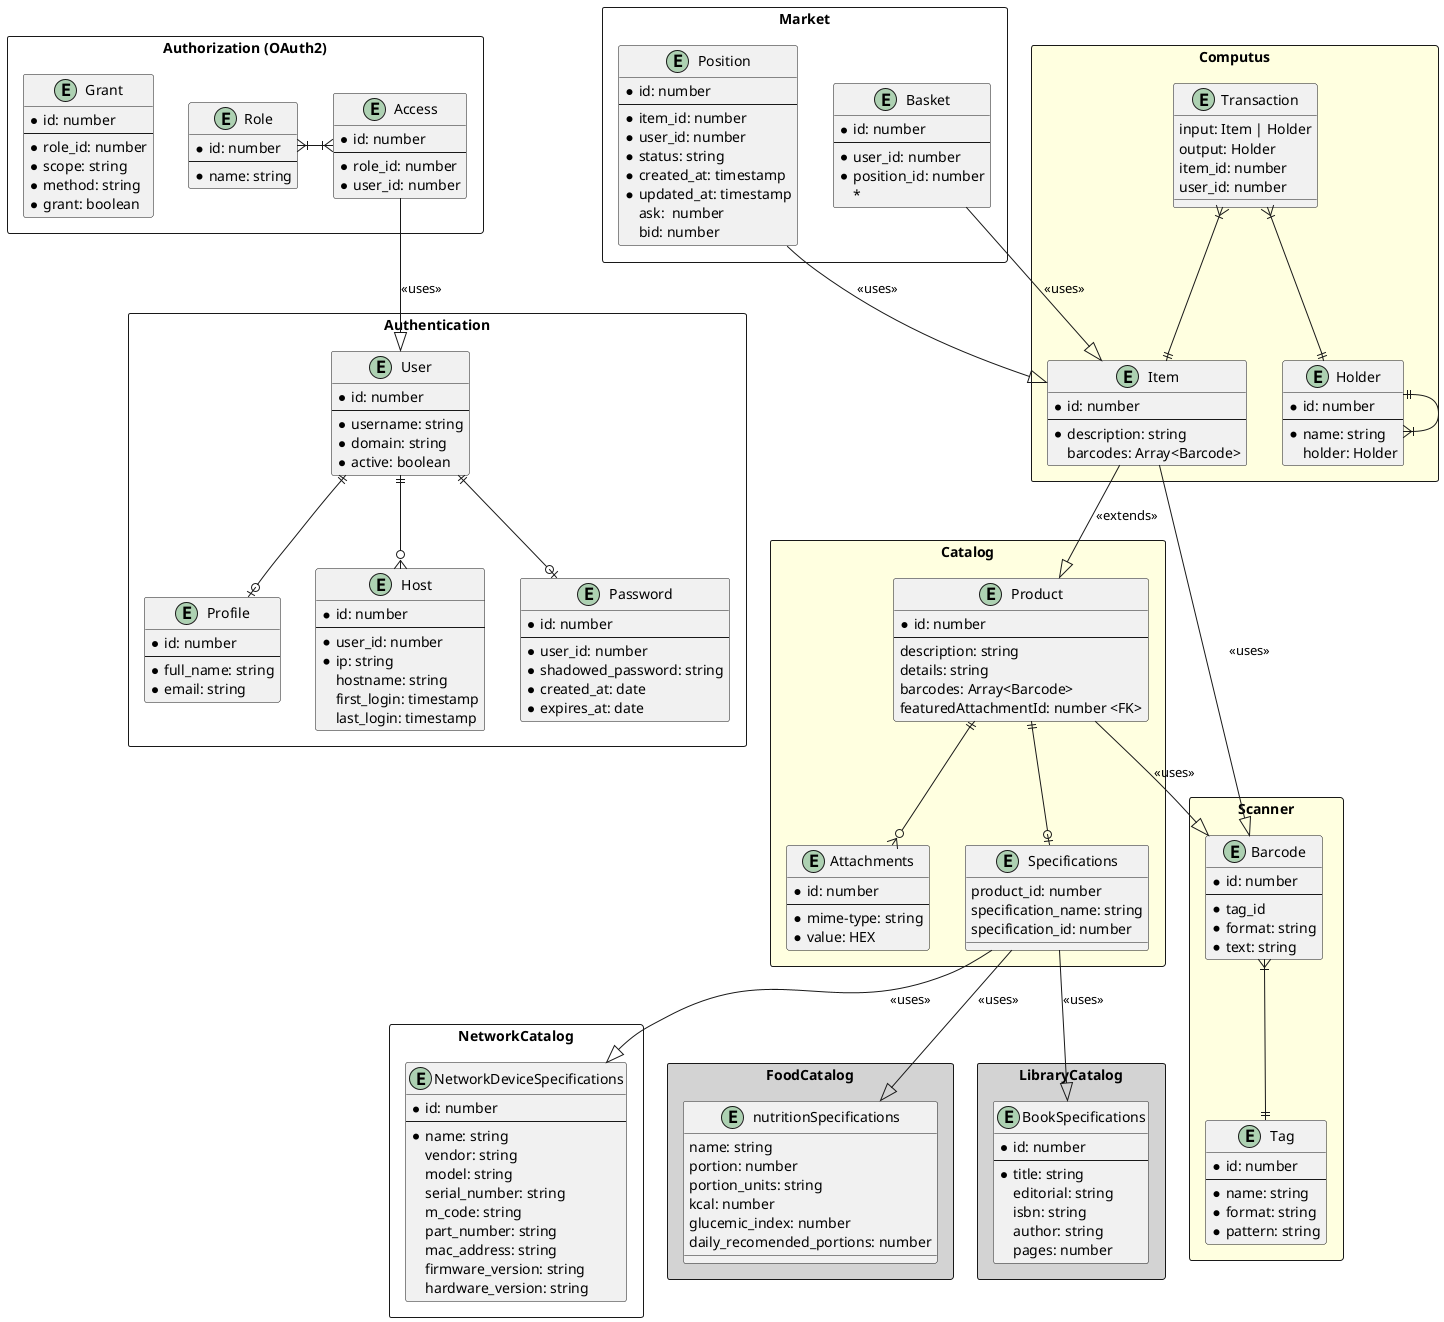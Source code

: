 @startuml
  rectangle Authentication{

    entity "Profile" as profile {
      * id: number
      --
      * full_name: string
      * email: string
    }

    entity "Host" as host {
      * id: number
      --
      * user_id: number
      * ip: string
      hostname: string
      first_login: timestamp
      last_login: timestamp
    }

    entity "User" as user {
      * id: number
      --
      * username: string
      * domain: string
      * active: boolean
    }

    entity "Password" as password {
      * id: number
      --
      * user_id: number
      * shadowed_password: string
      * created_at: date
      * expires_at: date
    }

    user ||--o| profile
    user ||--o{ host
    user ||--o| password
  }

  rectangle "Authorization (OAuth2)" {
    entity "Role" as role {
      * id: number
      --
      * name: string
    }

    entity "Grant" as grant {
      * id: number
      --
      * role_id: number
      * scope: string
      * method: string
      * grant: boolean
    }

    entity "Access" as access {
      * id: number
      --
      * role_id: number
      * user_id: number
    }

    role }|-|{ access
  }

  access --|> user : <<uses>>

  rectangle Market{
    entity "Position" as position{
      * id: number
      --
      * item_id: number
      * user_id: number
      * status: string
      * created_at: timestamp
      * updated_at: timestamp
      ask:  number
      bid: number
    }

    entity "Basket" as basket {
      * id: number
      --
      * user_id: number
      * position_id: number
      *
    }
  }

  rectangle Catalog #lightyellow {
    entity "Attachments" as attachments {
      * id: number
      --
      * mime-type: string
      * value: HEX
    }

    entity "Product" as product {
      * id: number
      --
      description: string
      details: string
      barcodes: Array<Barcode>
      featuredAttachmentId: number <FK>
    }

    entity "Specifications" as specifications {
      product_id: number
      specification_name: string
      specification_id: number
    }

    product ||--o| specifications
    product ||--o{ attachments
  }

  rectangle NetworkCatalog {
    entity "NetworkDeviceSpecifications" as networkDeviceSpecifications {
      * id: number
      --
      * name: string
      vendor: string
      model: string
      serial_number: string
      m_code: string
      part_number: string
      mac_address: string
      firmware_version: string
      hardware_version: string
    }
    specifications --|> networkDeviceSpecifications : <<uses>>
  }

  rectangle "FoodCatalog" #lightgrey {
    entity "nutritionSpecifications" as nutritionSpecifications{
      name: string
      portion: number
      portion_units: string
      kcal: number
      glucemic_index: number
      daily_recomended_portions: number
    }
    specifications --|> nutritionSpecifications : <<uses>>
  }

  rectangle LibraryCatalog #lightgrey {
    entity "BookSpecifications" as bookSpecifications {
      * id: number
      --
      * title: string
      editorial: string
      isbn: string
      author: string
      pages: number
    }
    specifications --|> bookSpecifications : <<uses>>
  }

  rectangle Computus #lightyellow{
    entity "Transaction" as transaction {
      input: Item | Holder
      output: Holder
      item_id: number
      user_id: number
    }

    entity "Holder" as container {
      * id: number
      --
      * name: string
      holder: Holder
    }

    container ||--|{ container

    entity "Item" as item {
      * id: number
      --
      * description: string
      barcodes: Array<Barcode>
    }

    transaction }|--|| container
    transaction }|--|| item

  }

  rectangle Scanner #lightyellow {
    entity "Tag" as tag {
      * id: number
      --
      * name: string
      * format: string
      * pattern: string
    }

    entity "Barcode" as barcode {
      * id: number
      --
      * tag_id
      * format: string
      * text: string
    }

    barcode }|--|| tag
  }

  item --|> product : <<extends>>

  item --|> barcode : <<uses>>
  product --|> barcode : <<uses>>

  basket --|> item : <<uses>>
  position --|> item : <<uses>>

@enduml
